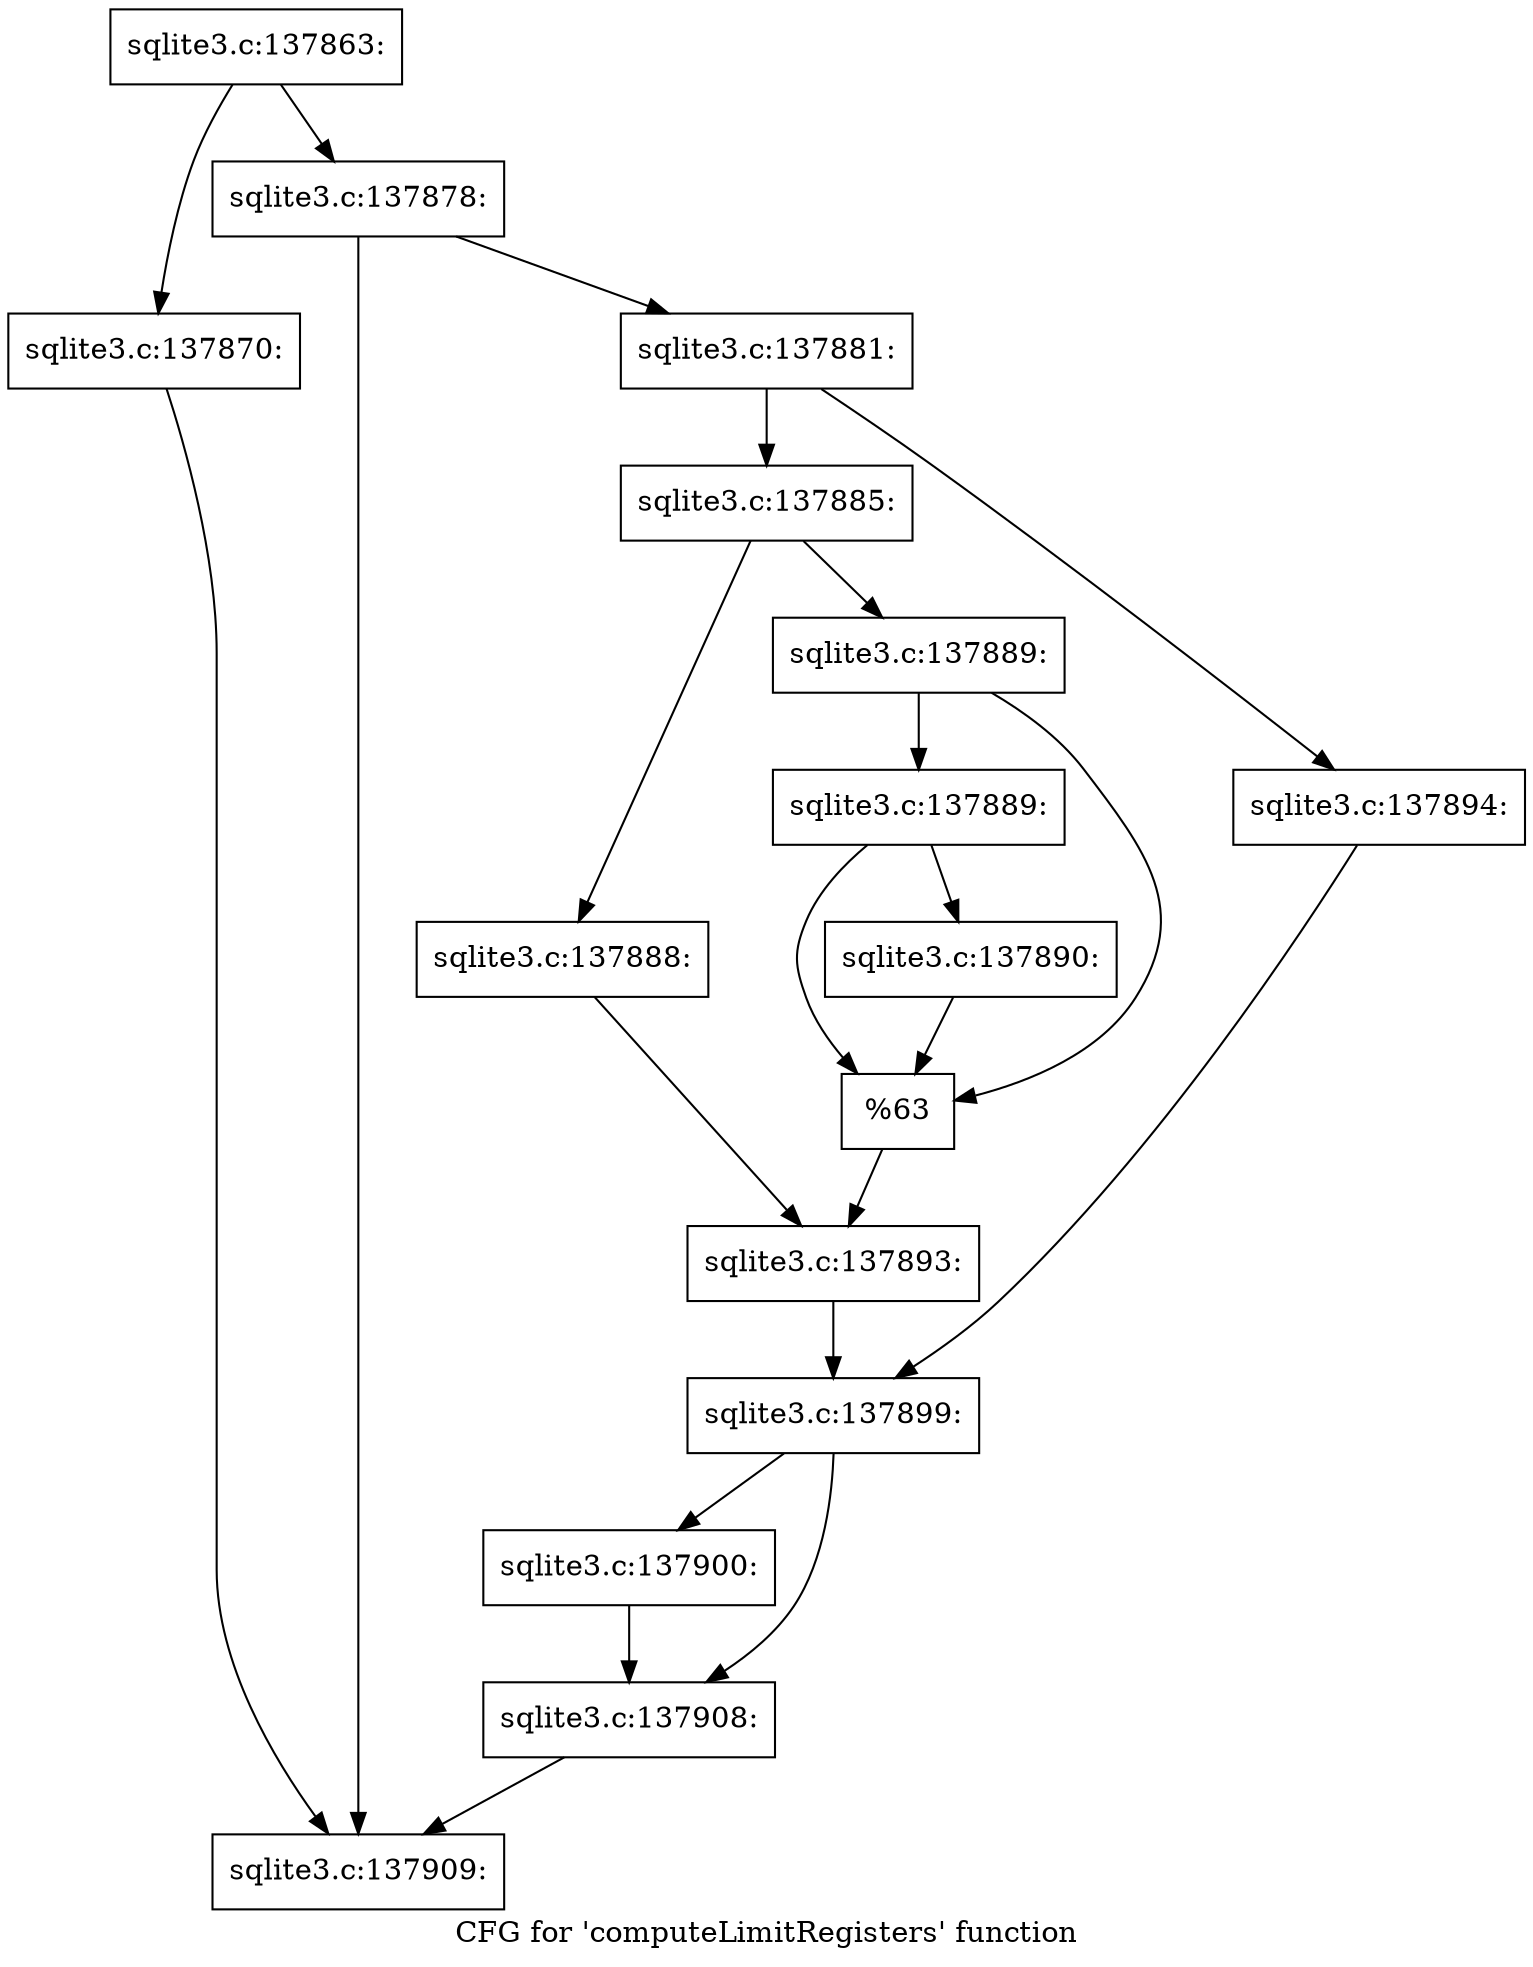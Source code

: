 digraph "CFG for 'computeLimitRegisters' function" {
	label="CFG for 'computeLimitRegisters' function";

	Node0x55c0f94d6070 [shape=record,label="{sqlite3.c:137863:}"];
	Node0x55c0f94d6070 -> Node0x55c0f94ddca0;
	Node0x55c0f94d6070 -> Node0x55c0f94ddcf0;
	Node0x55c0f94ddca0 [shape=record,label="{sqlite3.c:137870:}"];
	Node0x55c0f94ddca0 -> Node0x55c0f94de240;
	Node0x55c0f94ddcf0 [shape=record,label="{sqlite3.c:137878:}"];
	Node0x55c0f94ddcf0 -> Node0x55c0f94de1f0;
	Node0x55c0f94ddcf0 -> Node0x55c0f94de240;
	Node0x55c0f94de1f0 [shape=record,label="{sqlite3.c:137881:}"];
	Node0x55c0f94de1f0 -> Node0x55c0f94def00;
	Node0x55c0f94de1f0 -> Node0x55c0f94defa0;
	Node0x55c0f94def00 [shape=record,label="{sqlite3.c:137885:}"];
	Node0x55c0f94def00 -> Node0x55c0f94dfbd0;
	Node0x55c0f94def00 -> Node0x55c0f94dfc70;
	Node0x55c0f94dfbd0 [shape=record,label="{sqlite3.c:137888:}"];
	Node0x55c0f94dfbd0 -> Node0x55c0f94dfc20;
	Node0x55c0f94dfc70 [shape=record,label="{sqlite3.c:137889:}"];
	Node0x55c0f94dfc70 -> Node0x55c0f94e03b0;
	Node0x55c0f94dfc70 -> Node0x55c0f94e0360;
	Node0x55c0f94e03b0 [shape=record,label="{sqlite3.c:137889:}"];
	Node0x55c0f94e03b0 -> Node0x55c0f94e0310;
	Node0x55c0f94e03b0 -> Node0x55c0f94e0360;
	Node0x55c0f94e0310 [shape=record,label="{sqlite3.c:137890:}"];
	Node0x55c0f94e0310 -> Node0x55c0f94e0360;
	Node0x55c0f94e0360 [shape=record,label="{%63}"];
	Node0x55c0f94e0360 -> Node0x55c0f94dfc20;
	Node0x55c0f94dfc20 [shape=record,label="{sqlite3.c:137893:}"];
	Node0x55c0f94dfc20 -> Node0x55c0f94def50;
	Node0x55c0f94defa0 [shape=record,label="{sqlite3.c:137894:}"];
	Node0x55c0f94defa0 -> Node0x55c0f94def50;
	Node0x55c0f94def50 [shape=record,label="{sqlite3.c:137899:}"];
	Node0x55c0f94def50 -> Node0x55c0f94e2570;
	Node0x55c0f94def50 -> Node0x55c0f94e25c0;
	Node0x55c0f94e2570 [shape=record,label="{sqlite3.c:137900:}"];
	Node0x55c0f94e2570 -> Node0x55c0f94e25c0;
	Node0x55c0f94e25c0 [shape=record,label="{sqlite3.c:137908:}"];
	Node0x55c0f94e25c0 -> Node0x55c0f94de240;
	Node0x55c0f94de240 [shape=record,label="{sqlite3.c:137909:}"];
}
